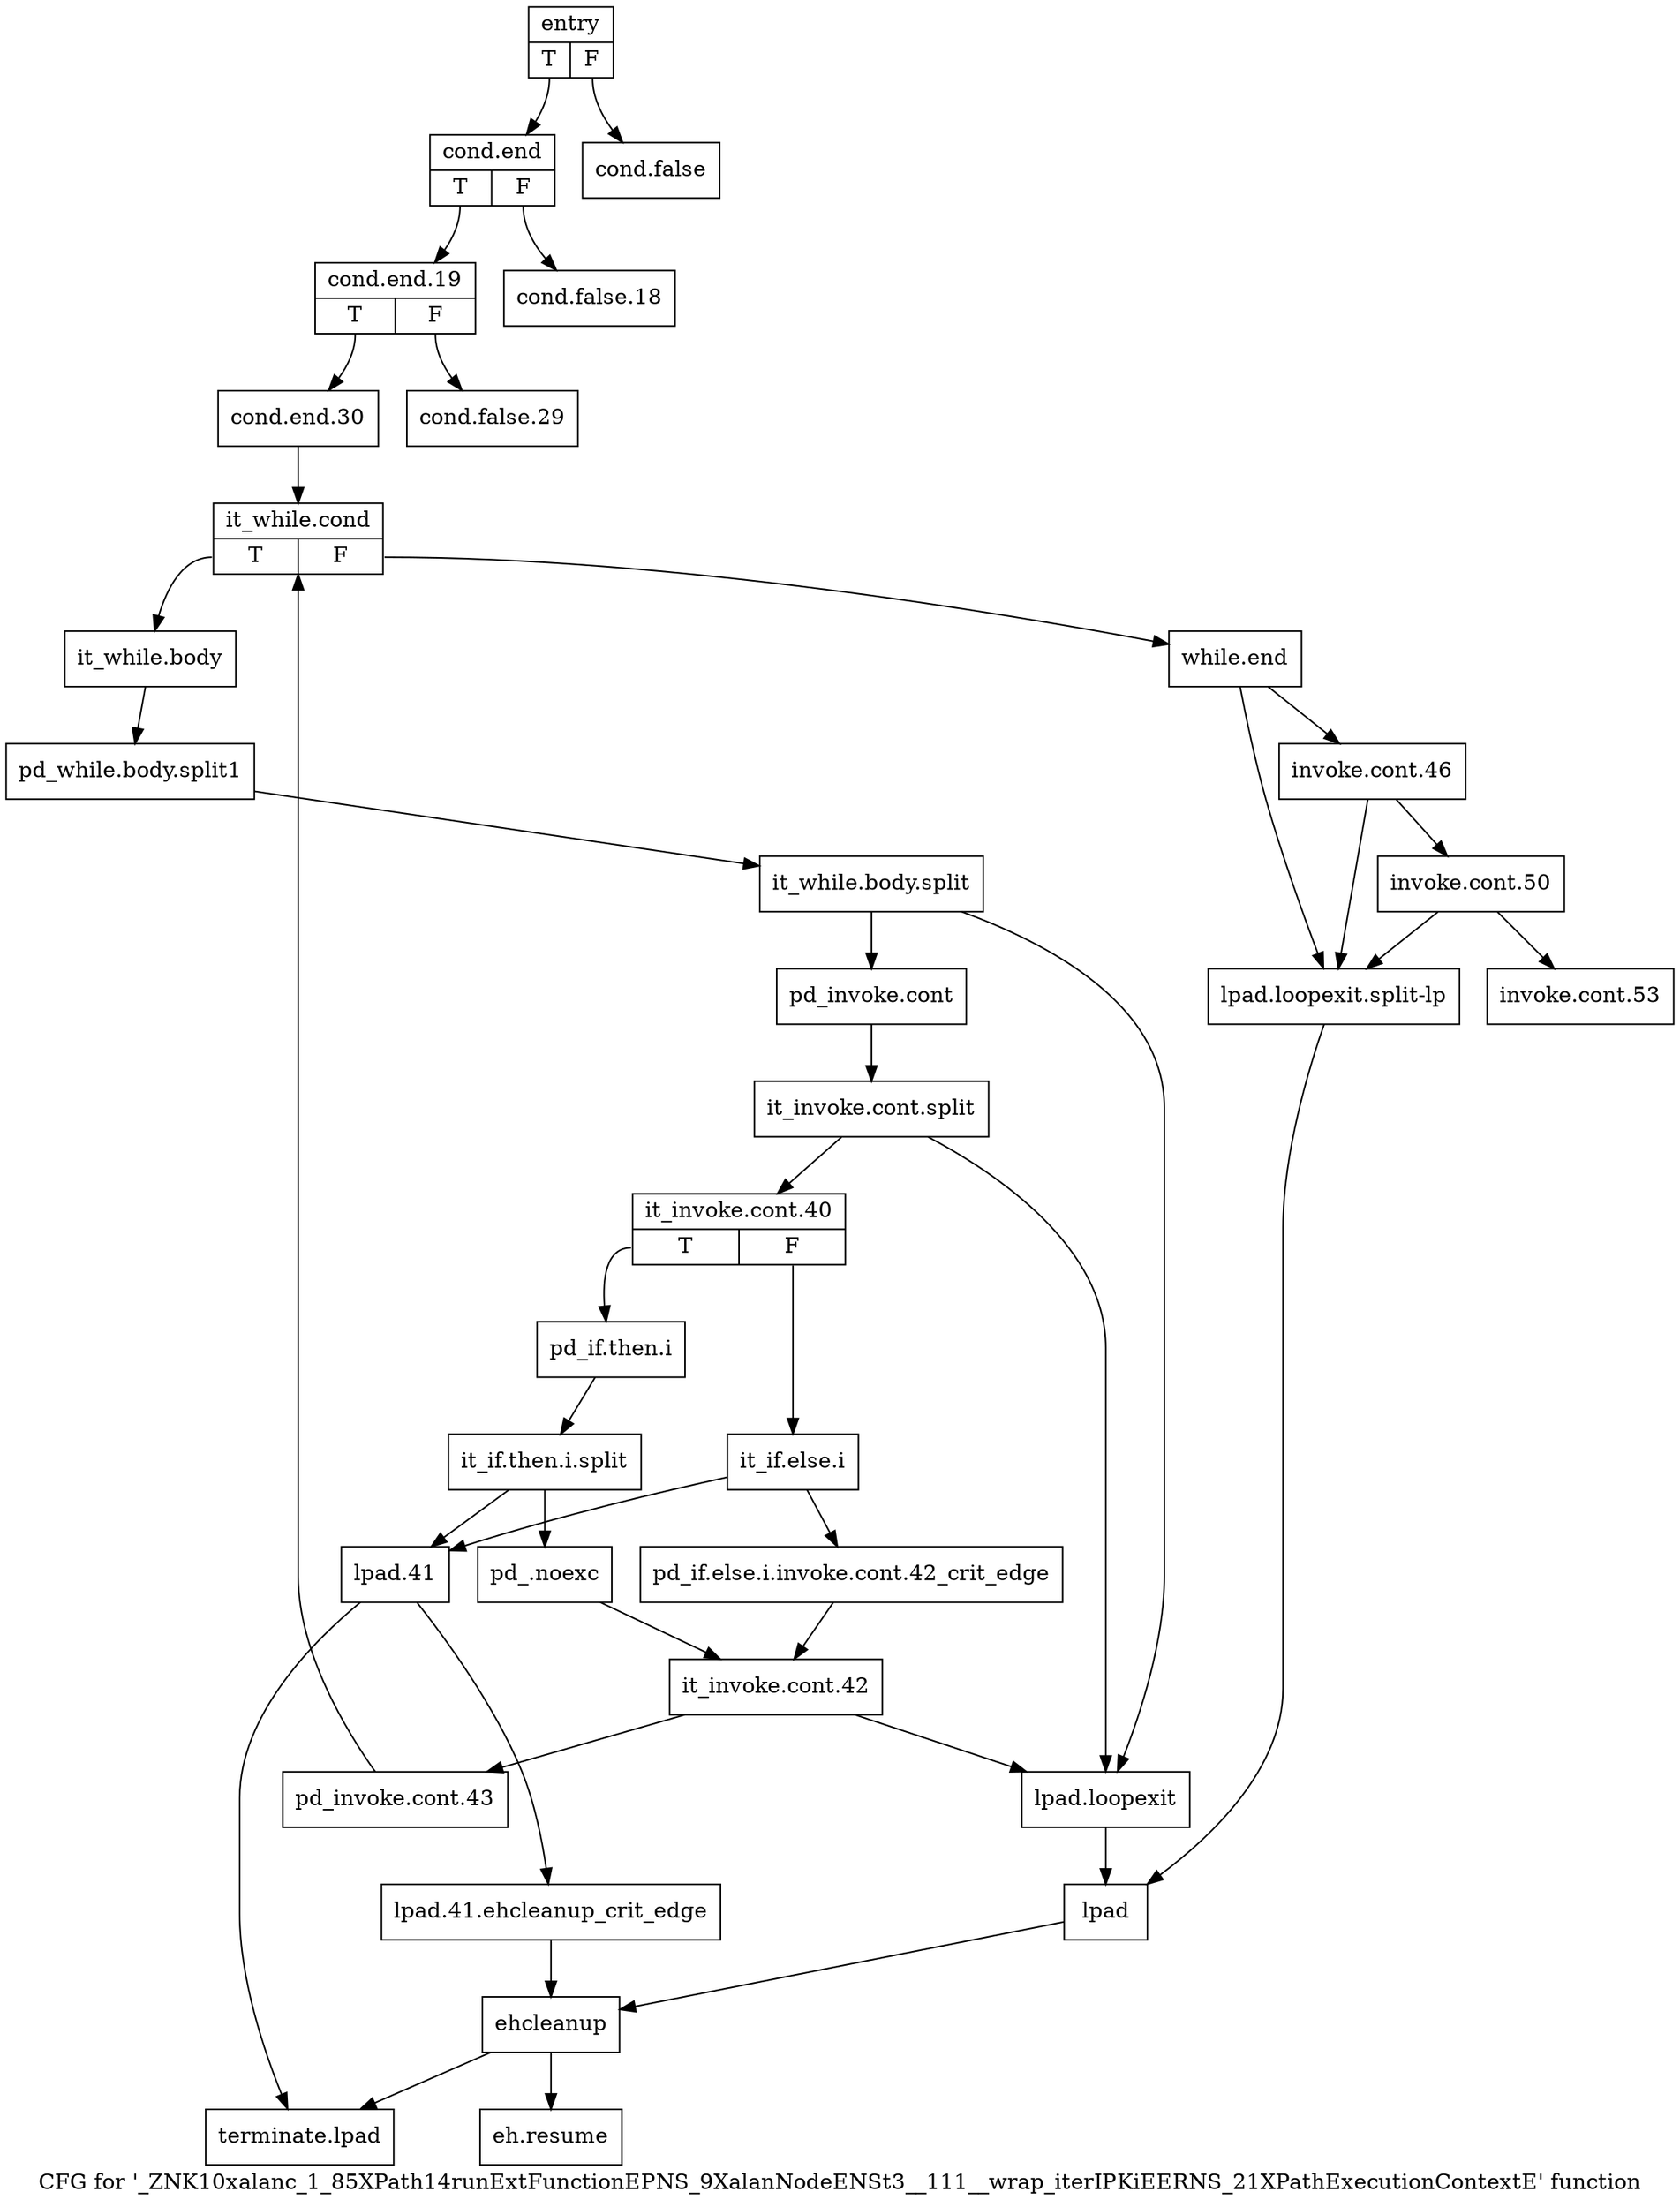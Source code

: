 digraph "CFG for '_ZNK10xalanc_1_85XPath14runExtFunctionEPNS_9XalanNodeENSt3__111__wrap_iterIPKiEERNS_21XPathExecutionContextE' function" {
	label="CFG for '_ZNK10xalanc_1_85XPath14runExtFunctionEPNS_9XalanNodeENSt3__111__wrap_iterIPKiEERNS_21XPathExecutionContextE' function";

	Node0x43f10c0 [shape=record,label="{entry|{<s0>T|<s1>F}}"];
	Node0x43f10c0:s0 -> Node0x43f1160;
	Node0x43f10c0:s1 -> Node0x43f1110;
	Node0x43f1110 [shape=record,label="{cond.false}"];
	Node0x43f1160 [shape=record,label="{cond.end|{<s0>T|<s1>F}}"];
	Node0x43f1160:s0 -> Node0x43f1200;
	Node0x43f1160:s1 -> Node0x43f11b0;
	Node0x43f11b0 [shape=record,label="{cond.false.18}"];
	Node0x43f1200 [shape=record,label="{cond.end.19|{<s0>T|<s1>F}}"];
	Node0x43f1200:s0 -> Node0x43f12a0;
	Node0x43f1200:s1 -> Node0x43f1250;
	Node0x43f1250 [shape=record,label="{cond.false.29}"];
	Node0x43f12a0 [shape=record,label="{cond.end.30}"];
	Node0x43f12a0 -> Node0x43f12f0;
	Node0x43f12f0 [shape=record,label="{it_while.cond|{<s0>T|<s1>F}}"];
	Node0x43f12f0:s0 -> Node0x43f1340;
	Node0x43f12f0:s1 -> Node0x43f17a0;
	Node0x43f1340 [shape=record,label="{it_while.body}"];
	Node0x43f1340 -> Node0xbacf010;
	Node0xbacf010 [shape=record,label="{pd_while.body.split1}"];
	Node0xbacf010 -> Node0xbaa73e0;
	Node0xbaa73e0 [shape=record,label="{it_while.body.split}"];
	Node0xbaa73e0 -> Node0x43f1390;
	Node0xbaa73e0 -> Node0x43f1610;
	Node0x43f1390 [shape=record,label="{pd_invoke.cont}"];
	Node0x43f1390 -> Node0xbacf2e0;
	Node0xbacf2e0 [shape=record,label="{it_invoke.cont.split}"];
	Node0xbacf2e0 -> Node0x43f13e0;
	Node0xbacf2e0 -> Node0x43f1610;
	Node0x43f13e0 [shape=record,label="{it_invoke.cont.40|{<s0>T|<s1>F}}"];
	Node0x43f13e0:s0 -> Node0x43f1430;
	Node0x43f13e0:s1 -> Node0x43f14d0;
	Node0x43f1430 [shape=record,label="{pd_if.then.i}"];
	Node0x43f1430 -> Node0xbaced90;
	Node0xbaced90 [shape=record,label="{it_if.then.i.split}"];
	Node0xbaced90 -> Node0x43f1480;
	Node0xbaced90 -> Node0x43f1700;
	Node0x43f1480 [shape=record,label="{pd_.noexc}"];
	Node0x43f1480 -> Node0x43f1570;
	Node0x43f14d0 [shape=record,label="{it_if.else.i}"];
	Node0x43f14d0 -> Node0x43f1520;
	Node0x43f14d0 -> Node0x43f1700;
	Node0x43f1520 [shape=record,label="{pd_if.else.i.invoke.cont.42_crit_edge}"];
	Node0x43f1520 -> Node0x43f1570;
	Node0x43f1570 [shape=record,label="{it_invoke.cont.42}"];
	Node0x43f1570 -> Node0x43f15c0;
	Node0x43f1570 -> Node0x43f1610;
	Node0x43f15c0 [shape=record,label="{pd_invoke.cont.43}"];
	Node0x43f15c0 -> Node0x43f12f0;
	Node0x43f1610 [shape=record,label="{lpad.loopexit}"];
	Node0x43f1610 -> Node0x43f16b0;
	Node0x43f1660 [shape=record,label="{lpad.loopexit.split-lp}"];
	Node0x43f1660 -> Node0x43f16b0;
	Node0x43f16b0 [shape=record,label="{lpad}"];
	Node0x43f16b0 -> Node0x43f18e0;
	Node0x43f1700 [shape=record,label="{lpad.41}"];
	Node0x43f1700 -> Node0x43f1750;
	Node0x43f1700 -> Node0x43f1980;
	Node0x43f1750 [shape=record,label="{lpad.41.ehcleanup_crit_edge}"];
	Node0x43f1750 -> Node0x43f18e0;
	Node0x43f17a0 [shape=record,label="{while.end}"];
	Node0x43f17a0 -> Node0x43f17f0;
	Node0x43f17a0 -> Node0x43f1660;
	Node0x43f17f0 [shape=record,label="{invoke.cont.46}"];
	Node0x43f17f0 -> Node0x43f1840;
	Node0x43f17f0 -> Node0x43f1660;
	Node0x43f1840 [shape=record,label="{invoke.cont.50}"];
	Node0x43f1840 -> Node0x43f1890;
	Node0x43f1840 -> Node0x43f1660;
	Node0x43f1890 [shape=record,label="{invoke.cont.53}"];
	Node0x43f18e0 [shape=record,label="{ehcleanup}"];
	Node0x43f18e0 -> Node0x43f1930;
	Node0x43f18e0 -> Node0x43f1980;
	Node0x43f1930 [shape=record,label="{eh.resume}"];
	Node0x43f1980 [shape=record,label="{terminate.lpad}"];
}
